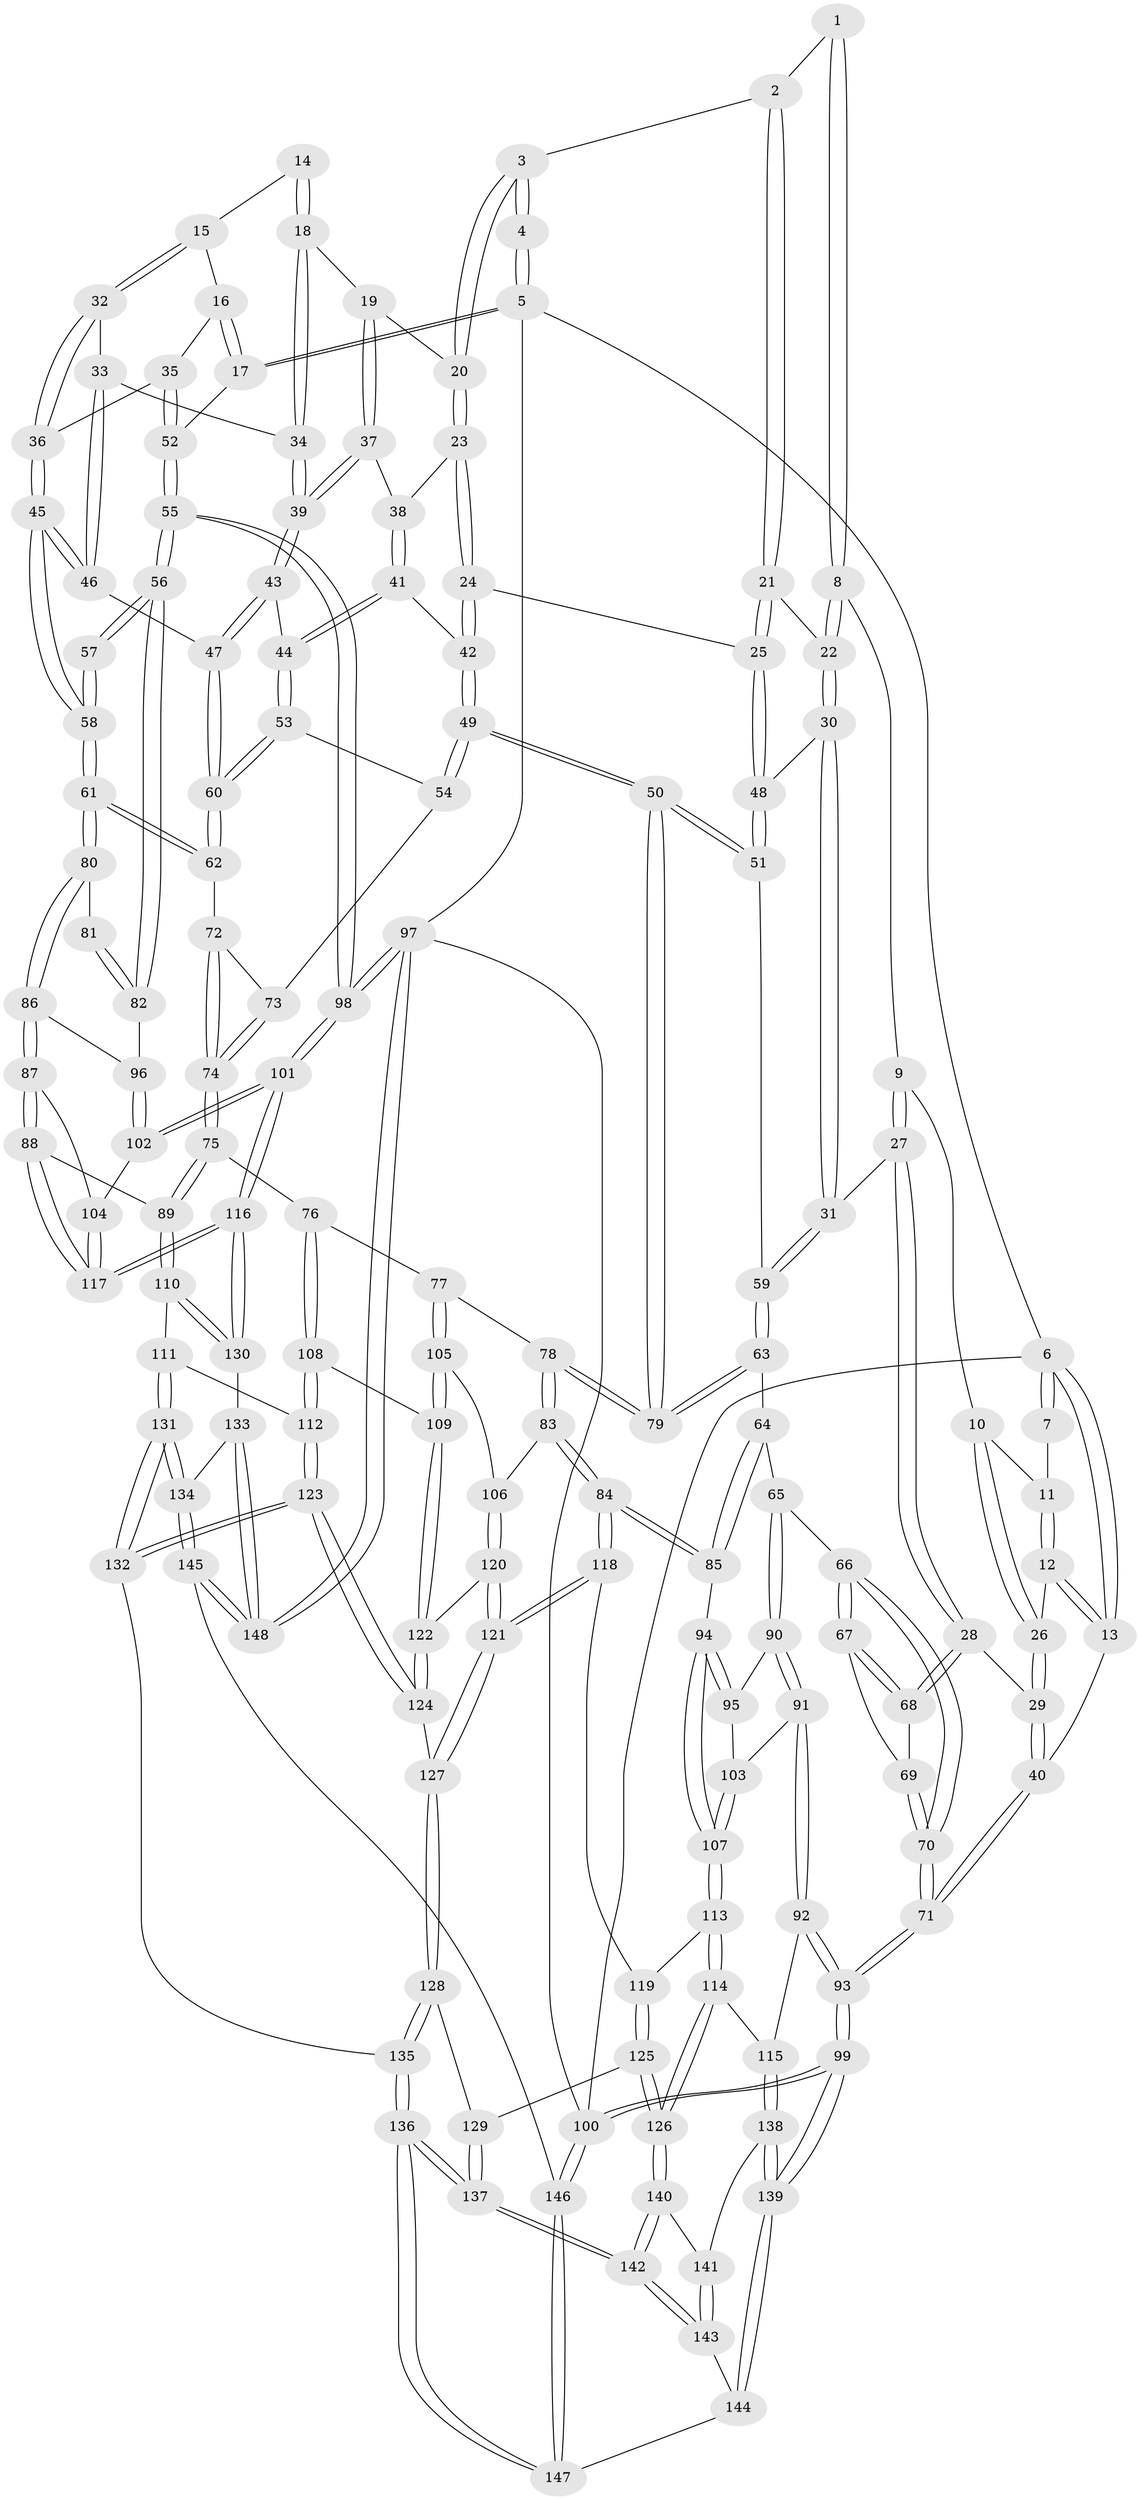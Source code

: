 // Generated by graph-tools (version 1.1) at 2025/03/03/09/25 03:03:16]
// undirected, 148 vertices, 367 edges
graph export_dot {
graph [start="1"]
  node [color=gray90,style=filled];
  1 [pos="+0.25332503368821696+0"];
  2 [pos="+0.4770936984673764+0"];
  3 [pos="+0.5151005942622772+0"];
  4 [pos="+0.7503636180658676+0"];
  5 [pos="+1+0"];
  6 [pos="+0+0"];
  7 [pos="+0.03984109663724883+0"];
  8 [pos="+0.23314625176931628+0.050440935096780416"];
  9 [pos="+0.15538337763907004+0.07947781492825166"];
  10 [pos="+0.133976965119442+0.06509733921924113"];
  11 [pos="+0.0857480420158253+0"];
  12 [pos="+0.039822052419565344+0.09837789852565539"];
  13 [pos="+0+0.050581413576457616"];
  14 [pos="+0.755912286688625+0"];
  15 [pos="+0.8166019630391821+0.06534934568344603"];
  16 [pos="+0.9039137661203058+0.09117040170669302"];
  17 [pos="+1+0"];
  18 [pos="+0.6893172427351199+0.11319895831076998"];
  19 [pos="+0.641230893409695+0.10199143964377397"];
  20 [pos="+0.543215126034029+0.03436752478913442"];
  21 [pos="+0.3737922192549234+0.06549424408496152"];
  22 [pos="+0.2923416389841414+0.14177477485482584"];
  23 [pos="+0.5306870915744379+0.08698018169755219"];
  24 [pos="+0.4804420416636053+0.1622218008822473"];
  25 [pos="+0.4722831290122959+0.16553939780328572"];
  26 [pos="+0.05832524620133895+0.11919378460018794"];
  27 [pos="+0.1339347663326719+0.22535315397973701"];
  28 [pos="+0.1239289197274668+0.23219272285162607"];
  29 [pos="+0.10526033757905899+0.22586925881454228"];
  30 [pos="+0.2901502853892638+0.16662436244378157"];
  31 [pos="+0.2806040275007678+0.1852047652113084"];
  32 [pos="+0.8044770554720049+0.10336976589679045"];
  33 [pos="+0.7438547554498717+0.15053086390499948"];
  34 [pos="+0.7114533417888699+0.1500870401324314"];
  35 [pos="+0.9158662610466003+0.1780785559013561"];
  36 [pos="+0.8785299001401434+0.19509733379529282"];
  37 [pos="+0.6072068552639902+0.1696922618834216"];
  38 [pos="+0.601879531005246+0.16750387791979132"];
  39 [pos="+0.65857252507873+0.2202541979471915"];
  40 [pos="+0+0.273192636482358"];
  41 [pos="+0.5533677219057537+0.1975112079049188"];
  42 [pos="+0.5302238746216207+0.2045334946689797"];
  43 [pos="+0.6578136950245047+0.2265416313131778"];
  44 [pos="+0.6504479526759336+0.23421391543591352"];
  45 [pos="+0.83786715175121+0.25595494287382414"];
  46 [pos="+0.8088507367157938+0.24649202917023588"];
  47 [pos="+0.7287679235454213+0.27059556687130254"];
  48 [pos="+0.458040026738178+0.17928929386257247"];
  49 [pos="+0.5643709377826502+0.2920254790272656"];
  50 [pos="+0.5218275305402831+0.3258920405339312"];
  51 [pos="+0.44029668173985526+0.2557564705407187"];
  52 [pos="+1+0.2225884204124204"];
  53 [pos="+0.6118038483774104+0.28284967920172216"];
  54 [pos="+0.6090403856698664+0.2852670132085637"];
  55 [pos="+1+0.3354137367295715"];
  56 [pos="+1+0.34418190620627737"];
  57 [pos="+1+0.34972919567258776"];
  58 [pos="+0.8530415483561231+0.2978767168810298"];
  59 [pos="+0.338841744360712+0.301468232716616"];
  60 [pos="+0.7238016211630571+0.33408992261098697"];
  61 [pos="+0.7891917238293296+0.4210764465680912"];
  62 [pos="+0.7412336765532079+0.415096989491685"];
  63 [pos="+0.3269126974334149+0.38554446031602"];
  64 [pos="+0.315077020317127+0.3946309680429869"];
  65 [pos="+0.21094559788508493+0.41229939340498445"];
  66 [pos="+0.17440474429263328+0.38412077331193245"];
  67 [pos="+0.16085328074368707+0.3510301536485653"];
  68 [pos="+0.1279416815615705+0.25531641427827667"];
  69 [pos="+0.02845130211386555+0.36105440484460977"];
  70 [pos="+0+0.5068060219412271"];
  71 [pos="+0+0.5178821456628453"];
  72 [pos="+0.7094340510545363+0.4251794213227403"];
  73 [pos="+0.6108013482269353+0.2890285613357769"];
  74 [pos="+0.6165251902120048+0.48872568513494724"];
  75 [pos="+0.6088448646692377+0.4953481180680442"];
  76 [pos="+0.6034444389579422+0.4956897714739447"];
  77 [pos="+0.574998295638895+0.49364216370016767"];
  78 [pos="+0.5308414528618377+0.48122019243441233"];
  79 [pos="+0.4949995670587009+0.4253423144538631"];
  80 [pos="+0.7916822718396287+0.42370529995269196"];
  81 [pos="+0.8847692920464472+0.4363878987772825"];
  82 [pos="+0.9271273775790086+0.5141653635012441"];
  83 [pos="+0.4348612994714557+0.583793310857232"];
  84 [pos="+0.3887022015878771+0.6052522094952394"];
  85 [pos="+0.3513242956919901+0.5797814073082483"];
  86 [pos="+0.8082802131952109+0.5104782468610498"];
  87 [pos="+0.7976469773364105+0.59511348280857"];
  88 [pos="+0.7507389917228082+0.6394446342536355"];
  89 [pos="+0.7381797680737539+0.6492641979115095"];
  90 [pos="+0.1953472488819193+0.47272942249883587"];
  91 [pos="+0.11947582748601483+0.5655564443434147"];
  92 [pos="+0.03887192044422664+0.6160422961022449"];
  93 [pos="+0+0.5548996966616758"];
  94 [pos="+0.3156655807522668+0.5821884089080098"];
  95 [pos="+0.24800234164290624+0.5419392425956089"];
  96 [pos="+0.9248260743822663+0.5264491305287773"];
  97 [pos="+1+1"];
  98 [pos="+1+0.7923778309443269"];
  99 [pos="+0+1"];
  100 [pos="+0+1"];
  101 [pos="+1+0.7649259024817151"];
  102 [pos="+0.9339096319216339+0.5643317904349532"];
  103 [pos="+0.21258937258490068+0.5957002859533925"];
  104 [pos="+0.8162738471824883+0.5964259738875631"];
  105 [pos="+0.5493969023860631+0.6468116916024805"];
  106 [pos="+0.48127377822579903+0.6254589597454786"];
  107 [pos="+0.2447948669308773+0.628829792111815"];
  108 [pos="+0.5952560904858567+0.6826803764942898"];
  109 [pos="+0.5668508468182145+0.6822024607809831"];
  110 [pos="+0.7306330295906585+0.6847818275595476"];
  111 [pos="+0.6914903456077928+0.7007738520247715"];
  112 [pos="+0.6397003200672868+0.6977163349632024"];
  113 [pos="+0.22901814272620907+0.6778008318230117"];
  114 [pos="+0.18903885753797658+0.7113272806865187"];
  115 [pos="+0.1271987188470195+0.7199348704159367"];
  116 [pos="+1+0.7587492164027458"];
  117 [pos="+0.9754046773843825+0.699247158576733"];
  118 [pos="+0.38381430820051254+0.6519481958405139"];
  119 [pos="+0.28321787064091314+0.6858060409125463"];
  120 [pos="+0.5086880363946295+0.6980759568858723"];
  121 [pos="+0.39689101159414863+0.7108302515570574"];
  122 [pos="+0.5337365352758723+0.7084100297136218"];
  123 [pos="+0.544996249809767+0.806219789036194"];
  124 [pos="+0.5288615632514903+0.7623808506688879"];
  125 [pos="+0.3114842826270136+0.7771614865947675"];
  126 [pos="+0.290729054298053+0.788447929802676"];
  127 [pos="+0.3939462844925559+0.7368563958082938"];
  128 [pos="+0.39162974110513077+0.7427924139329145"];
  129 [pos="+0.3530877400292416+0.765796253588328"];
  130 [pos="+0.8005089972694674+0.7788422061933498"];
  131 [pos="+0.6032335148115978+0.8720409128196811"];
  132 [pos="+0.5478501995136513+0.8380832458227752"];
  133 [pos="+0.764713521517108+0.8831818136583022"];
  134 [pos="+0.62345782353764+0.9026323070991091"];
  135 [pos="+0.4595906088279403+0.8577777608717589"];
  136 [pos="+0.3805437878027258+0.9690193155570185"];
  137 [pos="+0.37515513375770965+0.9622787417179184"];
  138 [pos="+0.11711590764191308+0.8140667029372368"];
  139 [pos="+0+1"];
  140 [pos="+0.28069482742664303+0.8167635772335602"];
  141 [pos="+0.19794023404213698+0.8496209680369156"];
  142 [pos="+0.3200704023022475+0.911368645000248"];
  143 [pos="+0.21795374151706953+0.9042969590784856"];
  144 [pos="+0.20161974675370395+0.9394714252940648"];
  145 [pos="+0.553019225000109+1"];
  146 [pos="+0.40203210396632916+1"];
  147 [pos="+0.38714397704207726+1"];
  148 [pos="+1+1"];
  1 -- 2;
  1 -- 8;
  1 -- 8;
  2 -- 3;
  2 -- 21;
  2 -- 21;
  3 -- 4;
  3 -- 4;
  3 -- 20;
  3 -- 20;
  4 -- 5;
  4 -- 5;
  5 -- 6;
  5 -- 17;
  5 -- 17;
  5 -- 97;
  6 -- 7;
  6 -- 7;
  6 -- 13;
  6 -- 13;
  6 -- 100;
  7 -- 11;
  8 -- 9;
  8 -- 22;
  8 -- 22;
  9 -- 10;
  9 -- 27;
  9 -- 27;
  10 -- 11;
  10 -- 26;
  10 -- 26;
  11 -- 12;
  11 -- 12;
  12 -- 13;
  12 -- 13;
  12 -- 26;
  13 -- 40;
  14 -- 15;
  14 -- 18;
  14 -- 18;
  15 -- 16;
  15 -- 32;
  15 -- 32;
  16 -- 17;
  16 -- 17;
  16 -- 35;
  17 -- 52;
  18 -- 19;
  18 -- 34;
  18 -- 34;
  19 -- 20;
  19 -- 37;
  19 -- 37;
  20 -- 23;
  20 -- 23;
  21 -- 22;
  21 -- 25;
  21 -- 25;
  22 -- 30;
  22 -- 30;
  23 -- 24;
  23 -- 24;
  23 -- 38;
  24 -- 25;
  24 -- 42;
  24 -- 42;
  25 -- 48;
  25 -- 48;
  26 -- 29;
  26 -- 29;
  27 -- 28;
  27 -- 28;
  27 -- 31;
  28 -- 29;
  28 -- 68;
  28 -- 68;
  29 -- 40;
  29 -- 40;
  30 -- 31;
  30 -- 31;
  30 -- 48;
  31 -- 59;
  31 -- 59;
  32 -- 33;
  32 -- 36;
  32 -- 36;
  33 -- 34;
  33 -- 46;
  33 -- 46;
  34 -- 39;
  34 -- 39;
  35 -- 36;
  35 -- 52;
  35 -- 52;
  36 -- 45;
  36 -- 45;
  37 -- 38;
  37 -- 39;
  37 -- 39;
  38 -- 41;
  38 -- 41;
  39 -- 43;
  39 -- 43;
  40 -- 71;
  40 -- 71;
  41 -- 42;
  41 -- 44;
  41 -- 44;
  42 -- 49;
  42 -- 49;
  43 -- 44;
  43 -- 47;
  43 -- 47;
  44 -- 53;
  44 -- 53;
  45 -- 46;
  45 -- 46;
  45 -- 58;
  45 -- 58;
  46 -- 47;
  47 -- 60;
  47 -- 60;
  48 -- 51;
  48 -- 51;
  49 -- 50;
  49 -- 50;
  49 -- 54;
  49 -- 54;
  50 -- 51;
  50 -- 51;
  50 -- 79;
  50 -- 79;
  51 -- 59;
  52 -- 55;
  52 -- 55;
  53 -- 54;
  53 -- 60;
  53 -- 60;
  54 -- 73;
  55 -- 56;
  55 -- 56;
  55 -- 98;
  55 -- 98;
  56 -- 57;
  56 -- 57;
  56 -- 82;
  56 -- 82;
  57 -- 58;
  57 -- 58;
  58 -- 61;
  58 -- 61;
  59 -- 63;
  59 -- 63;
  60 -- 62;
  60 -- 62;
  61 -- 62;
  61 -- 62;
  61 -- 80;
  61 -- 80;
  62 -- 72;
  63 -- 64;
  63 -- 79;
  63 -- 79;
  64 -- 65;
  64 -- 85;
  64 -- 85;
  65 -- 66;
  65 -- 90;
  65 -- 90;
  66 -- 67;
  66 -- 67;
  66 -- 70;
  66 -- 70;
  67 -- 68;
  67 -- 68;
  67 -- 69;
  68 -- 69;
  69 -- 70;
  69 -- 70;
  70 -- 71;
  70 -- 71;
  71 -- 93;
  71 -- 93;
  72 -- 73;
  72 -- 74;
  72 -- 74;
  73 -- 74;
  73 -- 74;
  74 -- 75;
  74 -- 75;
  75 -- 76;
  75 -- 89;
  75 -- 89;
  76 -- 77;
  76 -- 108;
  76 -- 108;
  77 -- 78;
  77 -- 105;
  77 -- 105;
  78 -- 79;
  78 -- 79;
  78 -- 83;
  78 -- 83;
  80 -- 81;
  80 -- 86;
  80 -- 86;
  81 -- 82;
  81 -- 82;
  82 -- 96;
  83 -- 84;
  83 -- 84;
  83 -- 106;
  84 -- 85;
  84 -- 85;
  84 -- 118;
  84 -- 118;
  85 -- 94;
  86 -- 87;
  86 -- 87;
  86 -- 96;
  87 -- 88;
  87 -- 88;
  87 -- 104;
  88 -- 89;
  88 -- 117;
  88 -- 117;
  89 -- 110;
  89 -- 110;
  90 -- 91;
  90 -- 91;
  90 -- 95;
  91 -- 92;
  91 -- 92;
  91 -- 103;
  92 -- 93;
  92 -- 93;
  92 -- 115;
  93 -- 99;
  93 -- 99;
  94 -- 95;
  94 -- 95;
  94 -- 107;
  94 -- 107;
  95 -- 103;
  96 -- 102;
  96 -- 102;
  97 -- 98;
  97 -- 98;
  97 -- 148;
  97 -- 148;
  97 -- 100;
  98 -- 101;
  98 -- 101;
  99 -- 100;
  99 -- 100;
  99 -- 139;
  99 -- 139;
  100 -- 146;
  100 -- 146;
  101 -- 102;
  101 -- 102;
  101 -- 116;
  101 -- 116;
  102 -- 104;
  103 -- 107;
  103 -- 107;
  104 -- 117;
  104 -- 117;
  105 -- 106;
  105 -- 109;
  105 -- 109;
  106 -- 120;
  106 -- 120;
  107 -- 113;
  107 -- 113;
  108 -- 109;
  108 -- 112;
  108 -- 112;
  109 -- 122;
  109 -- 122;
  110 -- 111;
  110 -- 130;
  110 -- 130;
  111 -- 112;
  111 -- 131;
  111 -- 131;
  112 -- 123;
  112 -- 123;
  113 -- 114;
  113 -- 114;
  113 -- 119;
  114 -- 115;
  114 -- 126;
  114 -- 126;
  115 -- 138;
  115 -- 138;
  116 -- 117;
  116 -- 117;
  116 -- 130;
  116 -- 130;
  118 -- 119;
  118 -- 121;
  118 -- 121;
  119 -- 125;
  119 -- 125;
  120 -- 121;
  120 -- 121;
  120 -- 122;
  121 -- 127;
  121 -- 127;
  122 -- 124;
  122 -- 124;
  123 -- 124;
  123 -- 124;
  123 -- 132;
  123 -- 132;
  124 -- 127;
  125 -- 126;
  125 -- 126;
  125 -- 129;
  126 -- 140;
  126 -- 140;
  127 -- 128;
  127 -- 128;
  128 -- 129;
  128 -- 135;
  128 -- 135;
  129 -- 137;
  129 -- 137;
  130 -- 133;
  131 -- 132;
  131 -- 132;
  131 -- 134;
  131 -- 134;
  132 -- 135;
  133 -- 134;
  133 -- 148;
  133 -- 148;
  134 -- 145;
  134 -- 145;
  135 -- 136;
  135 -- 136;
  136 -- 137;
  136 -- 137;
  136 -- 147;
  136 -- 147;
  137 -- 142;
  137 -- 142;
  138 -- 139;
  138 -- 139;
  138 -- 141;
  139 -- 144;
  139 -- 144;
  140 -- 141;
  140 -- 142;
  140 -- 142;
  141 -- 143;
  141 -- 143;
  142 -- 143;
  142 -- 143;
  143 -- 144;
  144 -- 147;
  145 -- 146;
  145 -- 148;
  145 -- 148;
  146 -- 147;
  146 -- 147;
}
